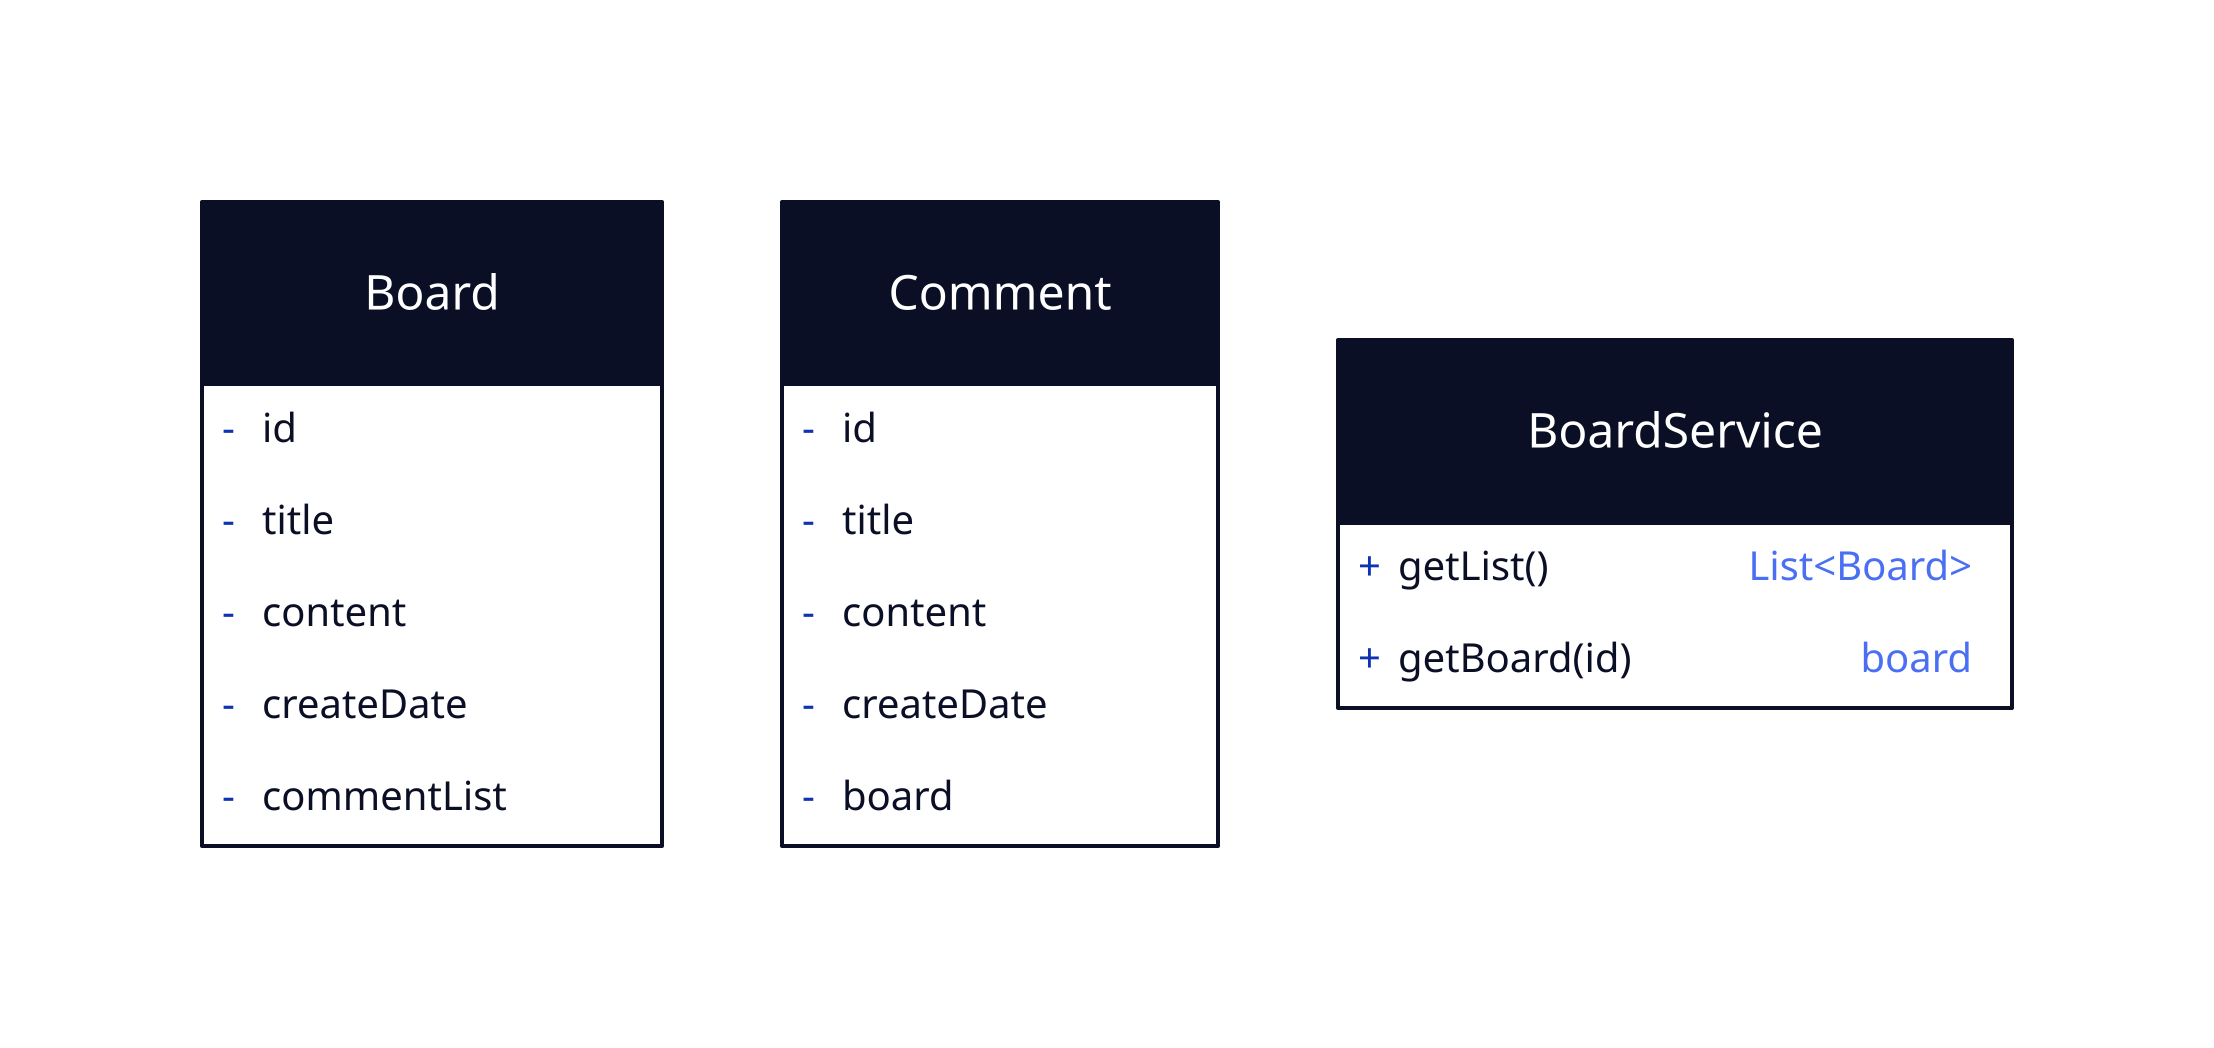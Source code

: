 Board: {
  shape: class

  -id
  -title
  -content
  -createDate
  -commentList
}

Comment: {
  shape: class

  -id
  -title
  -content
  -createDate
  -board
}

BoardService : {
  shape : class

  getList() : List<Board>
  getBoard(id) : board
}